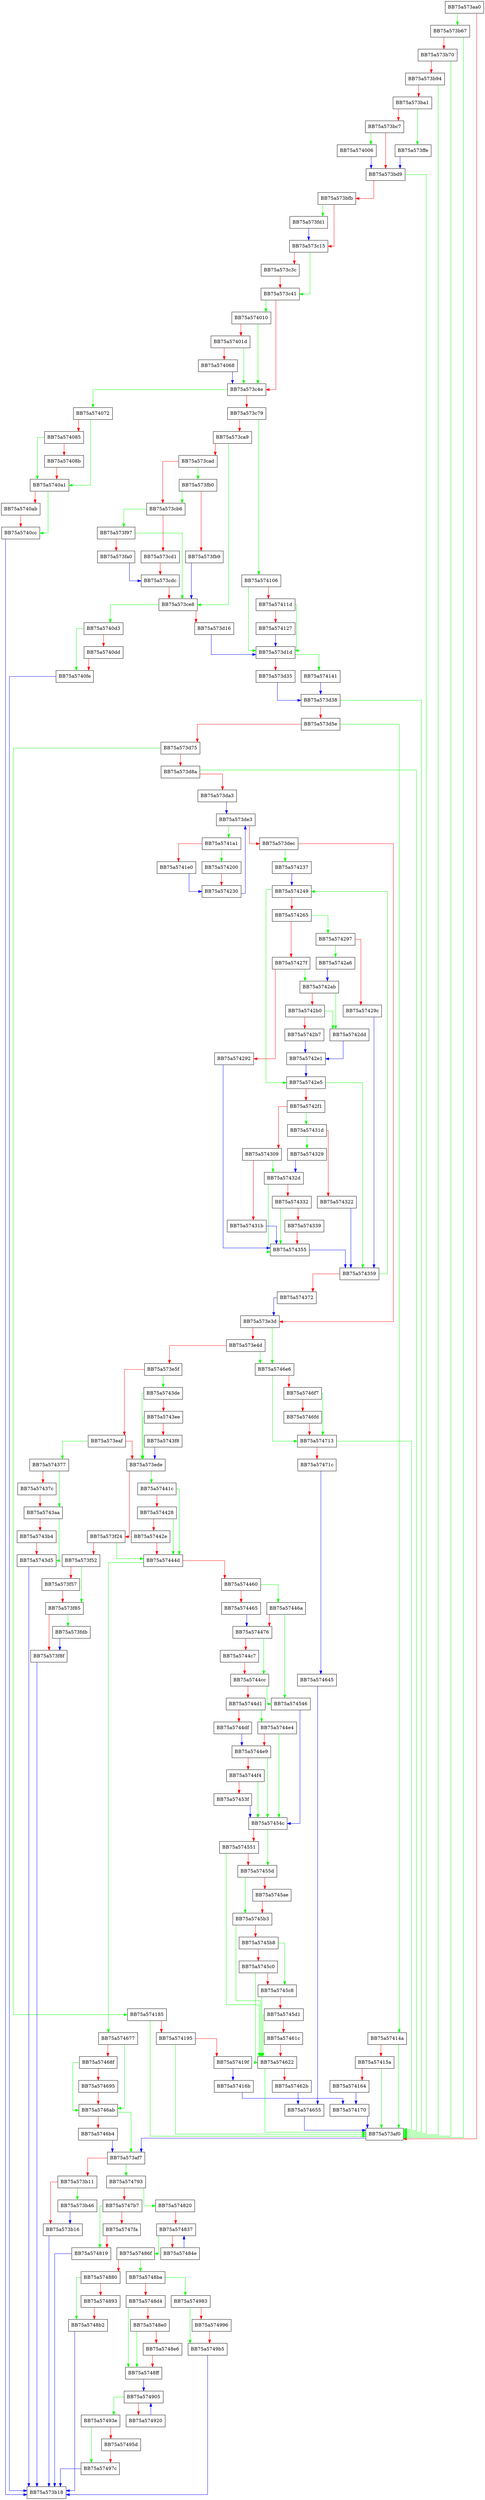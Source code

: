 digraph dexscan_scanfile {
  node [shape="box"];
  graph [splines=ortho];
  BB75a573aa0 -> BB75a573b67 [color="green"];
  BB75a573aa0 -> BB75a573af0 [color="red"];
  BB75a573af0 -> BB75a573af7 [color="blue"];
  BB75a573af7 -> BB75a574793 [color="green"];
  BB75a573af7 -> BB75a573b11 [color="red"];
  BB75a573b11 -> BB75a573b46 [color="green"];
  BB75a573b11 -> BB75a573b16 [color="red"];
  BB75a573b16 -> BB75a573b18 [color="blue"];
  BB75a573b46 -> BB75a573b16 [color="blue"];
  BB75a573b67 -> BB75a573af0 [color="green"];
  BB75a573b67 -> BB75a573b70 [color="red"];
  BB75a573b70 -> BB75a573af0 [color="green"];
  BB75a573b70 -> BB75a573b94 [color="red"];
  BB75a573b94 -> BB75a573af0 [color="green"];
  BB75a573b94 -> BB75a573ba1 [color="red"];
  BB75a573ba1 -> BB75a573ffe [color="green"];
  BB75a573ba1 -> BB75a573bc7 [color="red"];
  BB75a573bc7 -> BB75a574006 [color="green"];
  BB75a573bc7 -> BB75a573bd9 [color="red"];
  BB75a573bd9 -> BB75a573af0 [color="green"];
  BB75a573bd9 -> BB75a573bfb [color="red"];
  BB75a573bfb -> BB75a573fd1 [color="green"];
  BB75a573bfb -> BB75a573c15 [color="red"];
  BB75a573c15 -> BB75a573c41 [color="green"];
  BB75a573c15 -> BB75a573c3c [color="red"];
  BB75a573c3c -> BB75a573c41 [color="red"];
  BB75a573c41 -> BB75a574010 [color="green"];
  BB75a573c41 -> BB75a573c4e [color="red"];
  BB75a573c4e -> BB75a574072 [color="green"];
  BB75a573c4e -> BB75a573c79 [color="red"];
  BB75a573c79 -> BB75a574106 [color="green"];
  BB75a573c79 -> BB75a573ca9 [color="red"];
  BB75a573ca9 -> BB75a573ce8 [color="green"];
  BB75a573ca9 -> BB75a573cad [color="red"];
  BB75a573cad -> BB75a573fb0 [color="green"];
  BB75a573cad -> BB75a573cb6 [color="red"];
  BB75a573cb6 -> BB75a573f97 [color="green"];
  BB75a573cb6 -> BB75a573cd1 [color="red"];
  BB75a573cd1 -> BB75a573cdc [color="red"];
  BB75a573cdc -> BB75a573ce8 [color="red"];
  BB75a573ce8 -> BB75a5740d3 [color="green"];
  BB75a573ce8 -> BB75a573d16 [color="red"];
  BB75a573d16 -> BB75a573d1d [color="blue"];
  BB75a573d1d -> BB75a574141 [color="green"];
  BB75a573d1d -> BB75a573d35 [color="red"];
  BB75a573d35 -> BB75a573d38 [color="blue"];
  BB75a573d38 -> BB75a573af0 [color="green"];
  BB75a573d38 -> BB75a573d5e [color="red"];
  BB75a573d5e -> BB75a57414a [color="green"];
  BB75a573d5e -> BB75a573d75 [color="red"];
  BB75a573d75 -> BB75a574185 [color="green"];
  BB75a573d75 -> BB75a573d8a [color="red"];
  BB75a573d8a -> BB75a573af0 [color="green"];
  BB75a573d8a -> BB75a573da3 [color="red"];
  BB75a573da3 -> BB75a573de3 [color="blue"];
  BB75a573de3 -> BB75a5741a1 [color="green"];
  BB75a573de3 -> BB75a573dec [color="red"];
  BB75a573dec -> BB75a574237 [color="green"];
  BB75a573dec -> BB75a573e3d [color="red"];
  BB75a573e3d -> BB75a5746e6 [color="green"];
  BB75a573e3d -> BB75a573e4d [color="red"];
  BB75a573e4d -> BB75a5746e6 [color="green"];
  BB75a573e4d -> BB75a573e5f [color="red"];
  BB75a573e5f -> BB75a5743de [color="green"];
  BB75a573e5f -> BB75a573eaf [color="red"];
  BB75a573eaf -> BB75a574377 [color="green"];
  BB75a573eaf -> BB75a573ede [color="red"];
  BB75a573ede -> BB75a57441c [color="green"];
  BB75a573ede -> BB75a573f24 [color="red"];
  BB75a573f24 -> BB75a57444d [color="green"];
  BB75a573f24 -> BB75a573f52 [color="red"];
  BB75a573f52 -> BB75a573f85 [color="green"];
  BB75a573f52 -> BB75a573f57 [color="red"];
  BB75a573f57 -> BB75a573f85 [color="red"];
  BB75a573f85 -> BB75a573fdb [color="green"];
  BB75a573f85 -> BB75a573f8f [color="red"];
  BB75a573f8f -> BB75a573b18 [color="blue"];
  BB75a573f97 -> BB75a573ce8 [color="green"];
  BB75a573f97 -> BB75a573fa0 [color="red"];
  BB75a573fa0 -> BB75a573cdc [color="blue"];
  BB75a573fb0 -> BB75a573cb6 [color="green"];
  BB75a573fb0 -> BB75a573fb9 [color="red"];
  BB75a573fb9 -> BB75a573ce8 [color="blue"];
  BB75a573fd1 -> BB75a573c15 [color="blue"];
  BB75a573fdb -> BB75a573f8f [color="blue"];
  BB75a573ffe -> BB75a573bd9 [color="blue"];
  BB75a574006 -> BB75a573bd9 [color="blue"];
  BB75a574010 -> BB75a573c4e [color="green"];
  BB75a574010 -> BB75a57401d [color="red"];
  BB75a57401d -> BB75a573c4e [color="green"];
  BB75a57401d -> BB75a574068 [color="red"];
  BB75a574068 -> BB75a573c4e [color="blue"];
  BB75a574072 -> BB75a5740a1 [color="green"];
  BB75a574072 -> BB75a574085 [color="red"];
  BB75a574085 -> BB75a5740a1 [color="green"];
  BB75a574085 -> BB75a57408b [color="red"];
  BB75a57408b -> BB75a5740a1 [color="red"];
  BB75a5740a1 -> BB75a5740cc [color="green"];
  BB75a5740a1 -> BB75a5740ab [color="red"];
  BB75a5740ab -> BB75a5740cc [color="red"];
  BB75a5740cc -> BB75a573b18 [color="blue"];
  BB75a5740d3 -> BB75a5740fe [color="green"];
  BB75a5740d3 -> BB75a5740dd [color="red"];
  BB75a5740dd -> BB75a5740fe [color="red"];
  BB75a5740fe -> BB75a573b18 [color="blue"];
  BB75a574106 -> BB75a573d1d [color="green"];
  BB75a574106 -> BB75a57411d [color="red"];
  BB75a57411d -> BB75a573d1d [color="green"];
  BB75a57411d -> BB75a574127 [color="red"];
  BB75a574127 -> BB75a573d1d [color="blue"];
  BB75a574141 -> BB75a573d38 [color="blue"];
  BB75a57414a -> BB75a573af0 [color="green"];
  BB75a57414a -> BB75a57415a [color="red"];
  BB75a57415a -> BB75a573af0 [color="green"];
  BB75a57415a -> BB75a574164 [color="red"];
  BB75a574164 -> BB75a574170 [color="blue"];
  BB75a57416b -> BB75a574170 [color="blue"];
  BB75a574170 -> BB75a573af0 [color="blue"];
  BB75a574185 -> BB75a573af0 [color="green"];
  BB75a574185 -> BB75a574195 [color="red"];
  BB75a574195 -> BB75a573af0 [color="green"];
  BB75a574195 -> BB75a57419f [color="red"];
  BB75a57419f -> BB75a57416b [color="blue"];
  BB75a5741a1 -> BB75a574200 [color="green"];
  BB75a5741a1 -> BB75a5741e0 [color="red"];
  BB75a5741e0 -> BB75a574230 [color="blue"];
  BB75a574200 -> BB75a574230 [color="red"];
  BB75a574230 -> BB75a573de3 [color="blue"];
  BB75a574237 -> BB75a574249 [color="blue"];
  BB75a574249 -> BB75a5742e5 [color="green"];
  BB75a574249 -> BB75a574265 [color="red"];
  BB75a574265 -> BB75a574297 [color="green"];
  BB75a574265 -> BB75a57427f [color="red"];
  BB75a57427f -> BB75a5742ab [color="green"];
  BB75a57427f -> BB75a574292 [color="red"];
  BB75a574292 -> BB75a574355 [color="blue"];
  BB75a574297 -> BB75a5742a6 [color="green"];
  BB75a574297 -> BB75a57429c [color="red"];
  BB75a57429c -> BB75a574359 [color="blue"];
  BB75a5742a6 -> BB75a5742ab [color="blue"];
  BB75a5742ab -> BB75a5742dd [color="green"];
  BB75a5742ab -> BB75a5742b0 [color="red"];
  BB75a5742b0 -> BB75a5742dd [color="green"];
  BB75a5742b0 -> BB75a5742b7 [color="red"];
  BB75a5742b7 -> BB75a5742e1 [color="blue"];
  BB75a5742dd -> BB75a5742e1 [color="blue"];
  BB75a5742e1 -> BB75a5742e5 [color="blue"];
  BB75a5742e5 -> BB75a574359 [color="green"];
  BB75a5742e5 -> BB75a5742f1 [color="red"];
  BB75a5742f1 -> BB75a57431d [color="green"];
  BB75a5742f1 -> BB75a574309 [color="red"];
  BB75a574309 -> BB75a57432d [color="green"];
  BB75a574309 -> BB75a57431b [color="red"];
  BB75a57431b -> BB75a574355 [color="blue"];
  BB75a57431d -> BB75a574329 [color="green"];
  BB75a57431d -> BB75a574322 [color="red"];
  BB75a574322 -> BB75a574359 [color="blue"];
  BB75a574329 -> BB75a57432d [color="blue"];
  BB75a57432d -> BB75a574355 [color="green"];
  BB75a57432d -> BB75a574332 [color="red"];
  BB75a574332 -> BB75a574355 [color="green"];
  BB75a574332 -> BB75a574339 [color="red"];
  BB75a574339 -> BB75a574355 [color="red"];
  BB75a574355 -> BB75a574359 [color="blue"];
  BB75a574359 -> BB75a574249 [color="green"];
  BB75a574359 -> BB75a574372 [color="red"];
  BB75a574372 -> BB75a573e3d [color="blue"];
  BB75a574377 -> BB75a5743aa [color="green"];
  BB75a574377 -> BB75a57437c [color="red"];
  BB75a57437c -> BB75a5743aa [color="red"];
  BB75a5743aa -> BB75a5743d5 [color="green"];
  BB75a5743aa -> BB75a5743b4 [color="red"];
  BB75a5743b4 -> BB75a5743d5 [color="red"];
  BB75a5743d5 -> BB75a573b18 [color="blue"];
  BB75a5743de -> BB75a573ede [color="green"];
  BB75a5743de -> BB75a5743ee [color="red"];
  BB75a5743ee -> BB75a573ede [color="green"];
  BB75a5743ee -> BB75a5743f8 [color="red"];
  BB75a5743f8 -> BB75a573ede [color="blue"];
  BB75a57441c -> BB75a57444d [color="green"];
  BB75a57441c -> BB75a574428 [color="red"];
  BB75a574428 -> BB75a57444d [color="green"];
  BB75a574428 -> BB75a57442e [color="red"];
  BB75a57442e -> BB75a57444d [color="red"];
  BB75a57444d -> BB75a574677 [color="green"];
  BB75a57444d -> BB75a574460 [color="red"];
  BB75a574460 -> BB75a57446a [color="green"];
  BB75a574460 -> BB75a574465 [color="red"];
  BB75a574465 -> BB75a574476 [color="blue"];
  BB75a57446a -> BB75a574546 [color="green"];
  BB75a57446a -> BB75a574476 [color="red"];
  BB75a574476 -> BB75a5744cc [color="green"];
  BB75a574476 -> BB75a5744c7 [color="red"];
  BB75a5744c7 -> BB75a5744cc [color="red"];
  BB75a5744cc -> BB75a574546 [color="green"];
  BB75a5744cc -> BB75a5744d1 [color="red"];
  BB75a5744d1 -> BB75a5744e4 [color="green"];
  BB75a5744d1 -> BB75a5744df [color="red"];
  BB75a5744df -> BB75a5744e9 [color="blue"];
  BB75a5744e4 -> BB75a57454c [color="green"];
  BB75a5744e4 -> BB75a5744e9 [color="red"];
  BB75a5744e9 -> BB75a57454c [color="green"];
  BB75a5744e9 -> BB75a5744f4 [color="red"];
  BB75a5744f4 -> BB75a57454c [color="green"];
  BB75a5744f4 -> BB75a57453f [color="red"];
  BB75a57453f -> BB75a57454c [color="blue"];
  BB75a574546 -> BB75a57454c [color="blue"];
  BB75a57454c -> BB75a57455d [color="green"];
  BB75a57454c -> BB75a574551 [color="red"];
  BB75a574551 -> BB75a574622 [color="green"];
  BB75a574551 -> BB75a57455d [color="red"];
  BB75a57455d -> BB75a5745b3 [color="green"];
  BB75a57455d -> BB75a5745ae [color="red"];
  BB75a5745ae -> BB75a5745b3 [color="red"];
  BB75a5745b3 -> BB75a574622 [color="green"];
  BB75a5745b3 -> BB75a5745b8 [color="red"];
  BB75a5745b8 -> BB75a5745c8 [color="green"];
  BB75a5745b8 -> BB75a5745c0 [color="red"];
  BB75a5745c0 -> BB75a574622 [color="green"];
  BB75a5745c0 -> BB75a5745c8 [color="red"];
  BB75a5745c8 -> BB75a574622 [color="green"];
  BB75a5745c8 -> BB75a5745d1 [color="red"];
  BB75a5745d1 -> BB75a574622 [color="green"];
  BB75a5745d1 -> BB75a57461c [color="red"];
  BB75a57461c -> BB75a574622 [color="red"];
  BB75a574622 -> BB75a573af0 [color="green"];
  BB75a574622 -> BB75a57462b [color="red"];
  BB75a57462b -> BB75a574655 [color="blue"];
  BB75a574645 -> BB75a574655 [color="blue"];
  BB75a574655 -> BB75a573af0 [color="blue"];
  BB75a574677 -> BB75a5746ab [color="green"];
  BB75a574677 -> BB75a57468f [color="red"];
  BB75a57468f -> BB75a5746ab [color="green"];
  BB75a57468f -> BB75a574695 [color="red"];
  BB75a574695 -> BB75a5746ab [color="red"];
  BB75a5746ab -> BB75a573af7 [color="green"];
  BB75a5746ab -> BB75a5746b4 [color="red"];
  BB75a5746b4 -> BB75a573af7 [color="blue"];
  BB75a5746e6 -> BB75a574713 [color="green"];
  BB75a5746e6 -> BB75a5746f7 [color="red"];
  BB75a5746f7 -> BB75a574713 [color="green"];
  BB75a5746f7 -> BB75a5746fd [color="red"];
  BB75a5746fd -> BB75a574713 [color="red"];
  BB75a574713 -> BB75a573af0 [color="green"];
  BB75a574713 -> BB75a57471c [color="red"];
  BB75a57471c -> BB75a574645 [color="blue"];
  BB75a574793 -> BB75a574820 [color="green"];
  BB75a574793 -> BB75a5747b7 [color="red"];
  BB75a5747b7 -> BB75a574819 [color="green"];
  BB75a5747b7 -> BB75a5747fa [color="red"];
  BB75a5747fa -> BB75a574819 [color="red"];
  BB75a574819 -> BB75a573b18 [color="blue"];
  BB75a574820 -> BB75a574837 [color="red"];
  BB75a574837 -> BB75a57486f [color="green"];
  BB75a574837 -> BB75a57484e [color="red"];
  BB75a57484e -> BB75a574837 [color="blue"];
  BB75a57486f -> BB75a5748ba [color="green"];
  BB75a57486f -> BB75a574880 [color="red"];
  BB75a574880 -> BB75a5748b2 [color="green"];
  BB75a574880 -> BB75a574893 [color="red"];
  BB75a574893 -> BB75a5748b2 [color="red"];
  BB75a5748b2 -> BB75a573b18 [color="blue"];
  BB75a5748ba -> BB75a574983 [color="green"];
  BB75a5748ba -> BB75a5748d4 [color="red"];
  BB75a5748d4 -> BB75a5748ff [color="green"];
  BB75a5748d4 -> BB75a5748e0 [color="red"];
  BB75a5748e0 -> BB75a5748ff [color="green"];
  BB75a5748e0 -> BB75a5748e6 [color="red"];
  BB75a5748e6 -> BB75a5748ff [color="red"];
  BB75a5748ff -> BB75a574905 [color="blue"];
  BB75a574905 -> BB75a57493e [color="green"];
  BB75a574905 -> BB75a574920 [color="red"];
  BB75a574920 -> BB75a574905 [color="blue"];
  BB75a57493e -> BB75a57497c [color="green"];
  BB75a57493e -> BB75a57495d [color="red"];
  BB75a57495d -> BB75a57497c [color="red"];
  BB75a57497c -> BB75a573b18 [color="blue"];
  BB75a574983 -> BB75a5749b5 [color="green"];
  BB75a574983 -> BB75a574996 [color="red"];
  BB75a574996 -> BB75a5749b5 [color="red"];
  BB75a5749b5 -> BB75a573b18 [color="blue"];
}